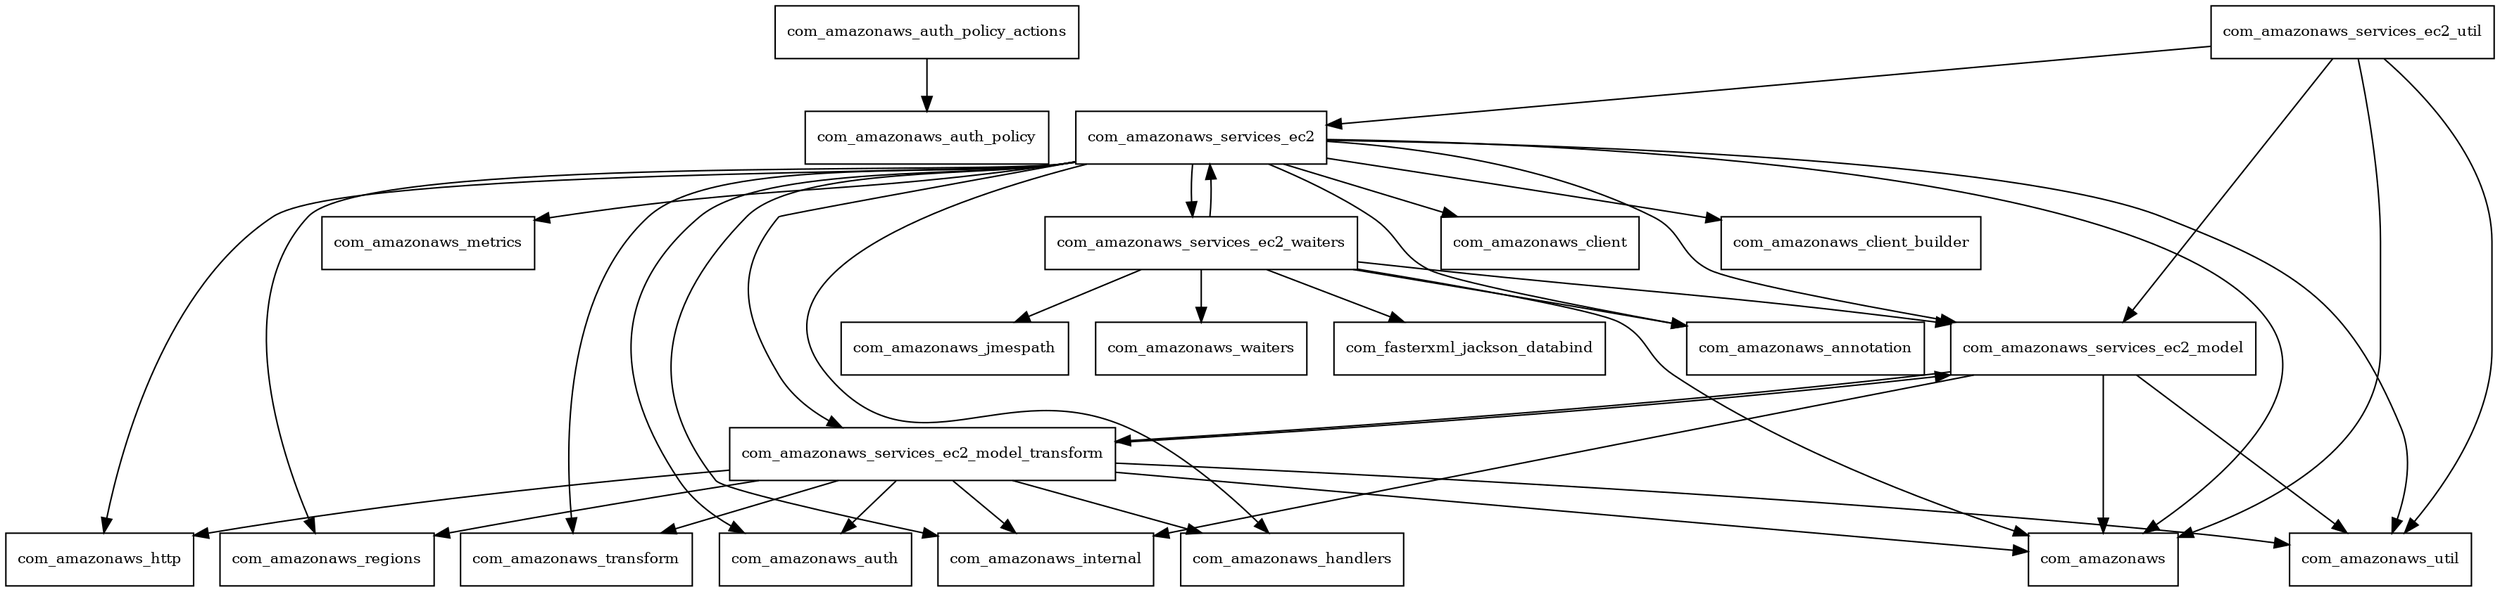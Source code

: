 digraph aws_java_sdk_ec2_1_11_307_package_dependencies {
  node [shape = box, fontsize=10.0];
  com_amazonaws_auth_policy_actions -> com_amazonaws_auth_policy;
  com_amazonaws_services_ec2 -> com_amazonaws;
  com_amazonaws_services_ec2 -> com_amazonaws_annotation;
  com_amazonaws_services_ec2 -> com_amazonaws_auth;
  com_amazonaws_services_ec2 -> com_amazonaws_client;
  com_amazonaws_services_ec2 -> com_amazonaws_client_builder;
  com_amazonaws_services_ec2 -> com_amazonaws_handlers;
  com_amazonaws_services_ec2 -> com_amazonaws_http;
  com_amazonaws_services_ec2 -> com_amazonaws_internal;
  com_amazonaws_services_ec2 -> com_amazonaws_metrics;
  com_amazonaws_services_ec2 -> com_amazonaws_regions;
  com_amazonaws_services_ec2 -> com_amazonaws_services_ec2_model;
  com_amazonaws_services_ec2 -> com_amazonaws_services_ec2_model_transform;
  com_amazonaws_services_ec2 -> com_amazonaws_services_ec2_waiters;
  com_amazonaws_services_ec2 -> com_amazonaws_transform;
  com_amazonaws_services_ec2 -> com_amazonaws_util;
  com_amazonaws_services_ec2_model -> com_amazonaws;
  com_amazonaws_services_ec2_model -> com_amazonaws_internal;
  com_amazonaws_services_ec2_model -> com_amazonaws_services_ec2_model_transform;
  com_amazonaws_services_ec2_model -> com_amazonaws_util;
  com_amazonaws_services_ec2_model_transform -> com_amazonaws;
  com_amazonaws_services_ec2_model_transform -> com_amazonaws_auth;
  com_amazonaws_services_ec2_model_transform -> com_amazonaws_handlers;
  com_amazonaws_services_ec2_model_transform -> com_amazonaws_http;
  com_amazonaws_services_ec2_model_transform -> com_amazonaws_internal;
  com_amazonaws_services_ec2_model_transform -> com_amazonaws_regions;
  com_amazonaws_services_ec2_model_transform -> com_amazonaws_services_ec2_model;
  com_amazonaws_services_ec2_model_transform -> com_amazonaws_transform;
  com_amazonaws_services_ec2_model_transform -> com_amazonaws_util;
  com_amazonaws_services_ec2_util -> com_amazonaws;
  com_amazonaws_services_ec2_util -> com_amazonaws_services_ec2;
  com_amazonaws_services_ec2_util -> com_amazonaws_services_ec2_model;
  com_amazonaws_services_ec2_util -> com_amazonaws_util;
  com_amazonaws_services_ec2_waiters -> com_amazonaws;
  com_amazonaws_services_ec2_waiters -> com_amazonaws_annotation;
  com_amazonaws_services_ec2_waiters -> com_amazonaws_jmespath;
  com_amazonaws_services_ec2_waiters -> com_amazonaws_services_ec2;
  com_amazonaws_services_ec2_waiters -> com_amazonaws_services_ec2_model;
  com_amazonaws_services_ec2_waiters -> com_amazonaws_waiters;
  com_amazonaws_services_ec2_waiters -> com_fasterxml_jackson_databind;
}
